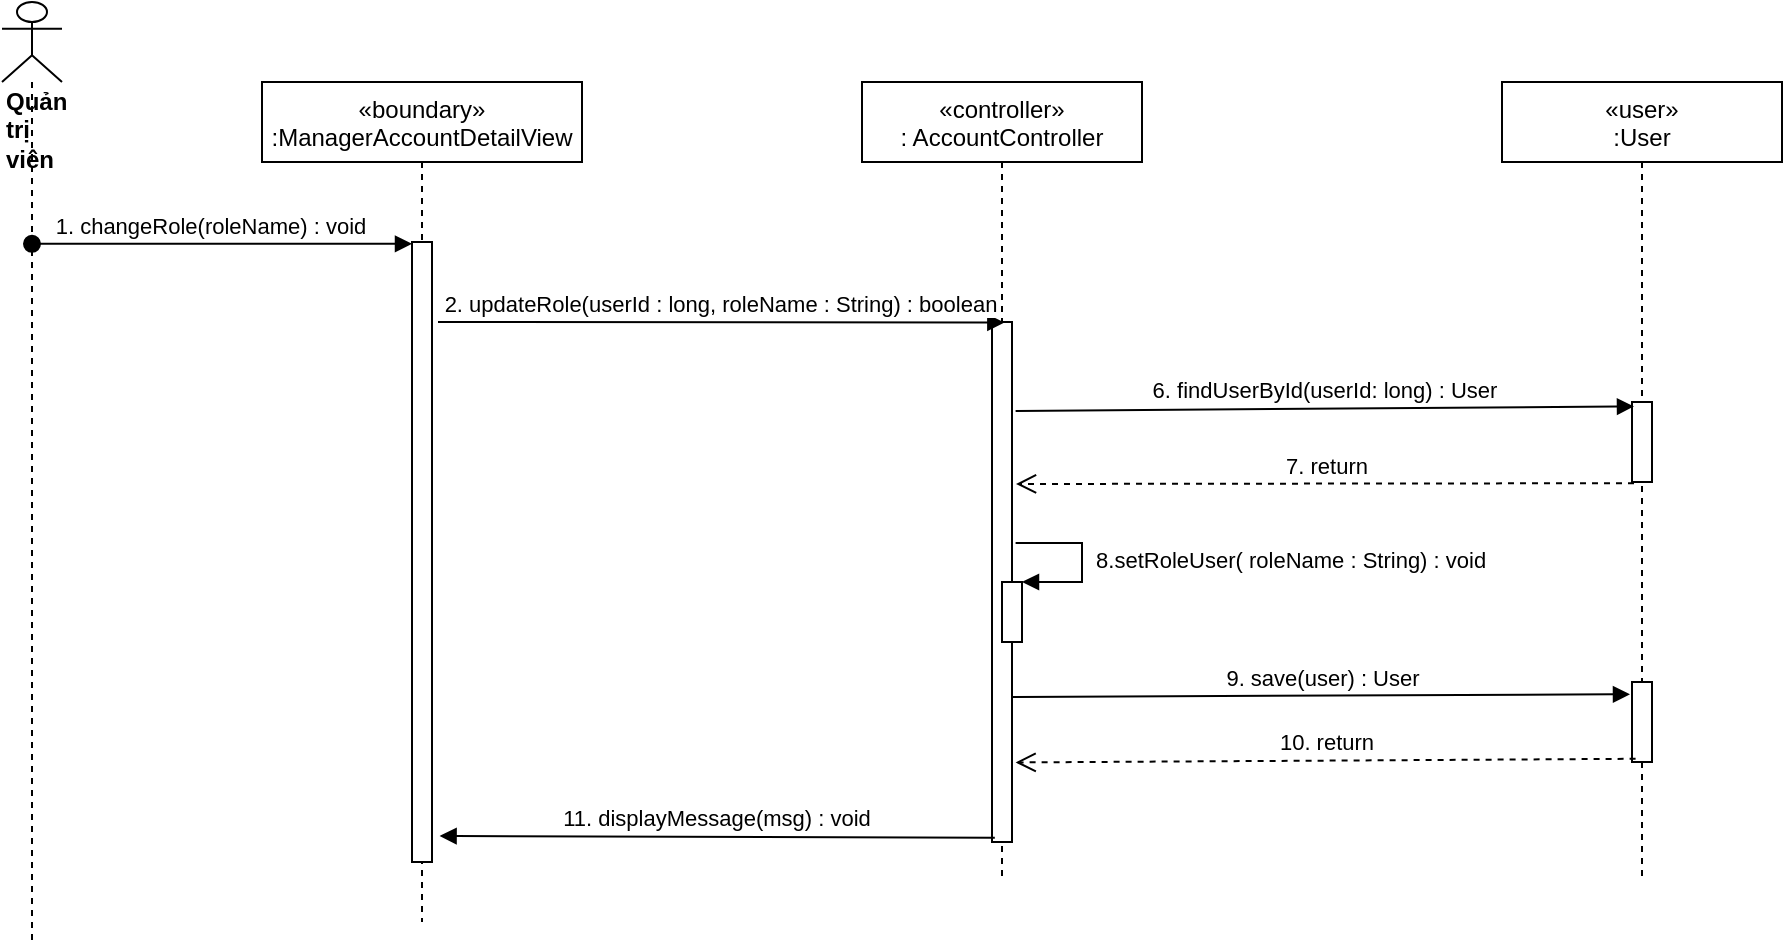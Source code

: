 <mxfile version="14.8.2" type="device"><diagram id="kgpKYQtTHZ0yAKxKKP6v" name="Page-1"><mxGraphModel dx="1038" dy="521" grid="1" gridSize="10" guides="1" tooltips="1" connect="1" arrows="1" fold="1" page="1" pageScale="1" pageWidth="850" pageHeight="1100" math="0" shadow="0"><root><mxCell id="0"/><mxCell id="1" parent="0"/><mxCell id="jk9_rW4U4wYlGhrvDDTP-3" value="«controller»&#10;: AccountController" style="shape=umlLifeline;perimeter=lifelinePerimeter;container=1;collapsible=0;recursiveResize=0;rounded=0;shadow=0;strokeWidth=1;" parent="1" vertex="1"><mxGeometry x="750" y="80" width="140" height="400" as="geometry"/></mxCell><mxCell id="jk9_rW4U4wYlGhrvDDTP-4" value="" style="points=[];perimeter=orthogonalPerimeter;rounded=0;shadow=0;strokeWidth=1;" parent="jk9_rW4U4wYlGhrvDDTP-3" vertex="1"><mxGeometry x="65" y="120" width="10" height="260" as="geometry"/></mxCell><mxCell id="jk9_rW4U4wYlGhrvDDTP-5" value="&lt;div&gt;&lt;b&gt;Quản trị viên&lt;/b&gt;&lt;/div&gt;" style="shape=umlLifeline;participant=umlActor;perimeter=lifelinePerimeter;whiteSpace=wrap;html=1;container=1;collapsible=0;recursiveResize=0;verticalAlign=top;spacingTop=36;outlineConnect=0;align=left;size=40;" parent="1" vertex="1"><mxGeometry x="320" y="40" width="30" height="470" as="geometry"/></mxCell><mxCell id="jk9_rW4U4wYlGhrvDDTP-6" value="1. changeRole(roleName) : void" style="verticalAlign=bottom;startArrow=oval;endArrow=block;startSize=8;shadow=0;strokeWidth=1;entryX=0;entryY=0.003;entryDx=0;entryDy=0;entryPerimeter=0;" parent="1" source="jk9_rW4U4wYlGhrvDDTP-5" target="jk9_rW4U4wYlGhrvDDTP-19" edge="1"><mxGeometry x="-0.06" relative="1" as="geometry"><mxPoint x="100" y="170" as="sourcePoint"/><mxPoint as="offset"/><mxPoint x="309.5" y="160.72" as="targetPoint"/></mxGeometry></mxCell><mxCell id="jk9_rW4U4wYlGhrvDDTP-9" value="2. updateRole(userId : long, roleName : String) : boolean" style="html=1;verticalAlign=bottom;endArrow=block;entryX=0.617;entryY=0.001;entryDx=0;entryDy=0;entryPerimeter=0;" parent="1" target="jk9_rW4U4wYlGhrvDDTP-4" edge="1"><mxGeometry width="80" relative="1" as="geometry"><mxPoint x="538" y="200" as="sourcePoint"/><mxPoint x="500" y="210" as="targetPoint"/></mxGeometry></mxCell><mxCell id="jk9_rW4U4wYlGhrvDDTP-14" value="«user»&#10;:User" style="shape=umlLifeline;perimeter=lifelinePerimeter;container=1;collapsible=0;recursiveResize=0;rounded=0;shadow=0;strokeWidth=1;" parent="1" vertex="1"><mxGeometry x="1070" y="80" width="140" height="400" as="geometry"/></mxCell><mxCell id="jk9_rW4U4wYlGhrvDDTP-15" value="" style="points=[];perimeter=orthogonalPerimeter;rounded=0;shadow=0;strokeWidth=1;" parent="jk9_rW4U4wYlGhrvDDTP-14" vertex="1"><mxGeometry x="65" y="160" width="10" height="40" as="geometry"/></mxCell><mxCell id="jk9_rW4U4wYlGhrvDDTP-26" value="" style="html=1;points=[];perimeter=orthogonalPerimeter;" parent="jk9_rW4U4wYlGhrvDDTP-14" vertex="1"><mxGeometry x="65" y="300" width="10" height="40" as="geometry"/></mxCell><mxCell id="jk9_rW4U4wYlGhrvDDTP-16" value="6. findUserById(userId: long) : User" style="html=1;verticalAlign=bottom;endArrow=block;entryX=0.1;entryY=0.055;entryDx=0;entryDy=0;entryPerimeter=0;exitX=1.18;exitY=0.171;exitDx=0;exitDy=0;exitPerimeter=0;" parent="1" source="jk9_rW4U4wYlGhrvDDTP-4" target="jk9_rW4U4wYlGhrvDDTP-15" edge="1"><mxGeometry width="80" relative="1" as="geometry"><mxPoint x="830" y="242" as="sourcePoint"/><mxPoint x="1010" y="239" as="targetPoint"/></mxGeometry></mxCell><mxCell id="jk9_rW4U4wYlGhrvDDTP-17" value="7. return" style="html=1;verticalAlign=bottom;endArrow=open;dashed=1;endSize=8;exitX=0.1;exitY=1.015;exitDx=0;exitDy=0;exitPerimeter=0;" parent="1" source="jk9_rW4U4wYlGhrvDDTP-15" edge="1"><mxGeometry relative="1" as="geometry"><mxPoint x="790" y="300" as="sourcePoint"/><mxPoint x="827" y="281" as="targetPoint"/></mxGeometry></mxCell><mxCell id="jk9_rW4U4wYlGhrvDDTP-18" value="«boundary»&#10;:ManagerAccountDetailView" style="shape=umlLifeline;perimeter=lifelinePerimeter;container=1;collapsible=0;recursiveResize=0;rounded=0;shadow=0;strokeWidth=1;" parent="1" vertex="1"><mxGeometry x="450" y="80" width="160" height="420" as="geometry"/></mxCell><mxCell id="jk9_rW4U4wYlGhrvDDTP-19" value="" style="points=[];perimeter=orthogonalPerimeter;rounded=0;shadow=0;strokeWidth=1;" parent="jk9_rW4U4wYlGhrvDDTP-18" vertex="1"><mxGeometry x="75" y="80" width="10" height="310" as="geometry"/></mxCell><mxCell id="jk9_rW4U4wYlGhrvDDTP-25" value="9. save(user) : User" style="html=1;verticalAlign=bottom;endArrow=block;exitX=1.02;exitY=0.721;exitDx=0;exitDy=0;exitPerimeter=0;entryX=-0.1;entryY=0.153;entryDx=0;entryDy=0;entryPerimeter=0;" parent="1" source="jk9_rW4U4wYlGhrvDDTP-4" target="jk9_rW4U4wYlGhrvDDTP-26" edge="1"><mxGeometry width="80" relative="1" as="geometry"><mxPoint x="1134" y="372.9" as="sourcePoint"/><mxPoint x="1070" y="370" as="targetPoint"/></mxGeometry></mxCell><mxCell id="jk9_rW4U4wYlGhrvDDTP-27" value="10. return" style="html=1;verticalAlign=bottom;endArrow=open;dashed=1;endSize=8;exitX=0.18;exitY=0.96;exitDx=0;exitDy=0;exitPerimeter=0;entryX=1.18;entryY=0.847;entryDx=0;entryDy=0;entryPerimeter=0;" parent="1" source="jk9_rW4U4wYlGhrvDDTP-26" target="jk9_rW4U4wYlGhrvDDTP-4" edge="1"><mxGeometry relative="1" as="geometry"><mxPoint x="1070" y="370" as="sourcePoint"/><mxPoint x="840" y="418" as="targetPoint"/></mxGeometry></mxCell><mxCell id="jk9_rW4U4wYlGhrvDDTP-28" value="" style="html=1;points=[];perimeter=orthogonalPerimeter;" parent="1" vertex="1"><mxGeometry x="820" y="330" width="10" height="30" as="geometry"/></mxCell><mxCell id="jk9_rW4U4wYlGhrvDDTP-29" value="&amp;nbsp;8.setRoleUser( roleName : String) : void" style="edgeStyle=orthogonalEdgeStyle;html=1;align=left;spacingLeft=2;endArrow=block;rounded=0;entryX=1;entryY=0;exitX=1.18;exitY=0.425;exitDx=0;exitDy=0;exitPerimeter=0;" parent="1" source="jk9_rW4U4wYlGhrvDDTP-4" target="jk9_rW4U4wYlGhrvDDTP-28" edge="1"><mxGeometry relative="1" as="geometry"><mxPoint x="830" y="311" as="sourcePoint"/><Array as="points"><mxPoint x="860" y="311"/><mxPoint x="860" y="330"/></Array></mxGeometry></mxCell><mxCell id="XTex6BtzUwdC9qIrdqzz-1" value="11. displayMessage(msg) : void" style="html=1;verticalAlign=bottom;endArrow=block;exitX=0.14;exitY=0.992;exitDx=0;exitDy=0;exitPerimeter=0;entryX=1.38;entryY=0.958;entryDx=0;entryDy=0;entryPerimeter=0;" parent="1" source="jk9_rW4U4wYlGhrvDDTP-4" target="jk9_rW4U4wYlGhrvDDTP-19" edge="1"><mxGeometry width="80" relative="1" as="geometry"><mxPoint x="680" y="370" as="sourcePoint"/><mxPoint x="630" y="370" as="targetPoint"/></mxGeometry></mxCell></root></mxGraphModel></diagram></mxfile>